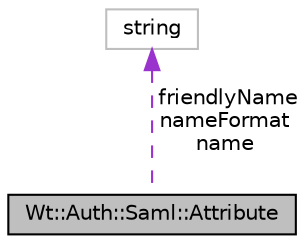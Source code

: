 digraph "Wt::Auth::Saml::Attribute"
{
 // LATEX_PDF_SIZE
  edge [fontname="Helvetica",fontsize="10",labelfontname="Helvetica",labelfontsize="10"];
  node [fontname="Helvetica",fontsize="10",shape=record];
  Node1 [label="Wt::Auth::Saml::Attribute",height=0.2,width=0.4,color="black", fillcolor="grey75", style="filled", fontcolor="black",tooltip="A SAML Attribute (saml-core-2.0-os, section 2.7.3.1)"];
  Node2 -> Node1 [dir="back",color="darkorchid3",fontsize="10",style="dashed",label=" friendlyName\nnameFormat\nname" ,fontname="Helvetica"];
  Node2 [label="string",height=0.2,width=0.4,color="grey75", fillcolor="white", style="filled",tooltip=" "];
}
